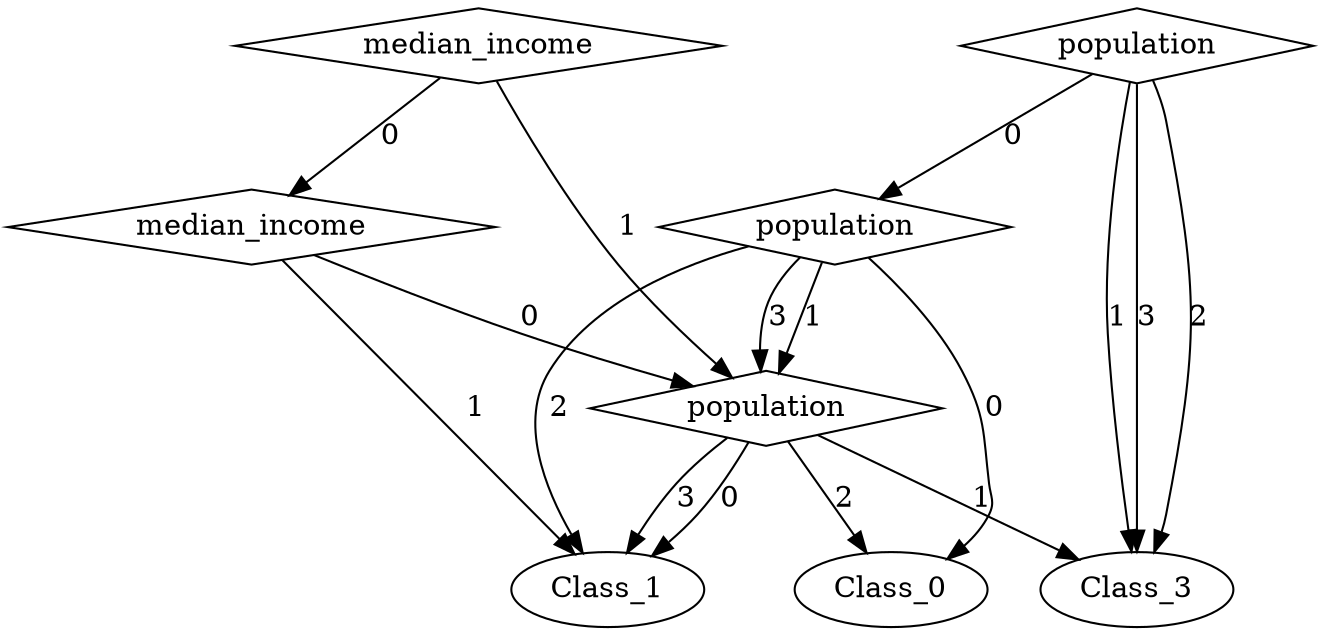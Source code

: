 digraph {
node [label=Class_1,style=""] Class_1
node [label=Class_0,style=""] Class_0
node [label=Class_3,style=""] Class_3
node [label=Class_1,style=""] Class_1
node [label=Class_1,style=""] Class_1
node [label=Class_0,style=""] Class_0
node [label=Class_1,style=""] Class_1
node [label=Class_3,style=""] Class_3
node [label=Class_3,style=""] Class_3
node [label=Class_3,style=""] Class_3
node [label=population,shape="diamond",style=""] 4
node [label=population,shape="diamond",style=""] 3
node [label=median_income,shape="diamond",style=""] 2
node [label=population,shape="diamond",style=""] 1
node [label=median_income,shape="diamond",style=""] 0

4 -> Class_1 [label="3"]
4 -> Class_0 [label="2"]
4 -> Class_3 [label="1"]
4 -> Class_1 [label="0"]
3 -> 4 [label="3"]
3 -> Class_1 [label="2"]
3 -> 4 [label="1"]
3 -> Class_0 [label="0"]
2 -> Class_1 [label="1"]
2 -> 4 [label="0"]
1 -> Class_3 [label="3"]
1 -> Class_3 [label="2"]
1 -> Class_3 [label="1"]
1 -> 3 [label="0"]
0 -> 4 [label="1"]
0 -> 2 [label="0"]
}